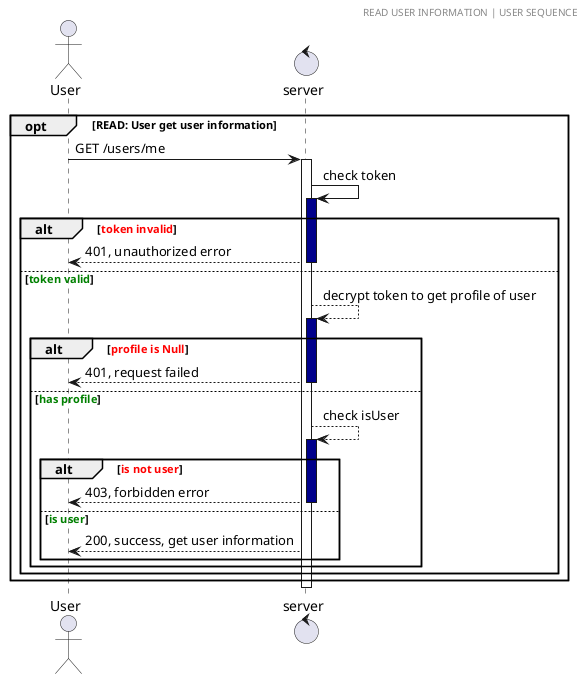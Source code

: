 @startuml read user information user sequence

header READ USER INFORMATION | USER SEQUENCE
actor User 
control server

opt READ: User get user information
  User -> server: GET /users/me
  activate server
  server -> server: check token
  activate server #DarkBlue
  alt <font color=red>token invalid</font>
    server --> User: 401, unauthorized error
    deactivate server
  else <font color=green>token valid</font>
    server --> server: decrypt token to get profile of user
    activate server #DarkBlue
    alt <font color=red>profile is Null</font>
      server --> User : 401, request failed
      deactivate server
      else <font color=green>has profile</font>
        server --> server: check isUser
        activate server #DarkBlue
      alt <font color=red>is not user</font>
        server --> User: 403, forbidden error
        deactivate server
      else <font color=green>is user</font>
      server --> User: 200, success, get user information
      end
    end
  end
  end

    deactivate server


@enduml